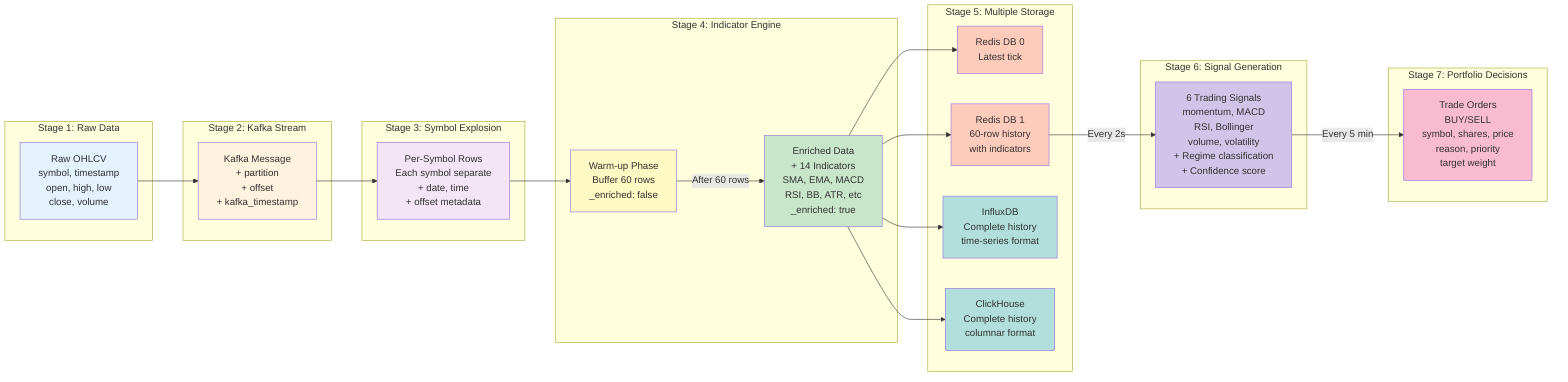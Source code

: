 graph LR
    subgraph Stage1["Stage 1: Raw Data"]
        Raw["Raw OHLCV<br/>symbol, timestamp<br/>open, high, low<br/>close, volume"]
    end

    subgraph Stage2["Stage 2: Kafka Stream"]
        Streamed["Kafka Message<br/>+ partition<br/>+ offset<br/>+ kafka_timestamp"]
    end

    subgraph Stage3["Stage 3: Symbol Explosion"]
        Exploded["Per-Symbol Rows<br/>Each symbol separate<br/>+ date, time<br/>+ offset metadata"]
    end

    subgraph Stage4["Stage 4: Indicator Engine"]
        Warmup["Warm-up Phase<br/>Buffer 60 rows<br/>_enriched: false"]
        Enriched["Enriched Data<br/>+ 14 Indicators<br/>SMA, EMA, MACD<br/>RSI, BB, ATR, etc<br/>_enriched: true"]
    end

    subgraph Stage5["Stage 5: Multiple Storage"]
        RedisLatest["Redis DB 0<br/>Latest tick"]
        RedisHistory["Redis DB 1<br/>60-row history<br/>with indicators"]
        TimeSeriesDB["InfluxDB<br/>Complete history<br/>time-series format"]
        AnalyticsDB["ClickHouse<br/>Complete history<br/>columnar format"]
    end

    subgraph Stage6["Stage 6: Signal Generation"]
        Signals["6 Trading Signals<br/>momentum, MACD<br/>RSI, Bollinger<br/>volume, volatility<br/>+ Regime classification<br/>+ Confidence score"]
    end

    subgraph Stage7["Stage 7: Portfolio Decisions"]
        Orders["Trade Orders<br/>BUY/SELL<br/>symbol, shares, price<br/>reason, priority<br/>target weight"]
    end

    Raw --> Streamed
    Streamed --> Exploded
    Exploded --> Warmup
    Warmup -->|After 60 rows| Enriched
    
    Enriched --> RedisLatest
    Enriched --> RedisHistory
    Enriched --> TimeSeriesDB
    Enriched --> AnalyticsDB
    
    RedisHistory -->|Every 2s| Signals
    Signals -->|Every 5 min| Orders

    style Raw fill:#e3f2fd
    style Streamed fill:#fff3e0
    style Exploded fill:#f3e5f5
    style Warmup fill:#fff9c4
    style Enriched fill:#c8e6c9
    style RedisLatest fill:#ffccbc
    style RedisHistory fill:#ffccbc
    style TimeSeriesDB fill:#b2dfdb
    style AnalyticsDB fill:#b2dfdb
    style Signals fill:#d1c4e9
    style Orders fill:#f8bbd0